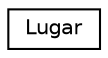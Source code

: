 digraph "Graphical Class Hierarchy"
{
 // LATEX_PDF_SIZE
  edge [fontname="Helvetica",fontsize="10",labelfontname="Helvetica",labelfontsize="10"];
  node [fontname="Helvetica",fontsize="10",shape=record];
  rankdir="LR";
  Node0 [label="Lugar",height=0.2,width=0.4,color="black", fillcolor="white", style="filled",URL="$classLugar.html",tooltip="La clase Lugar representa un lugar."];
}
